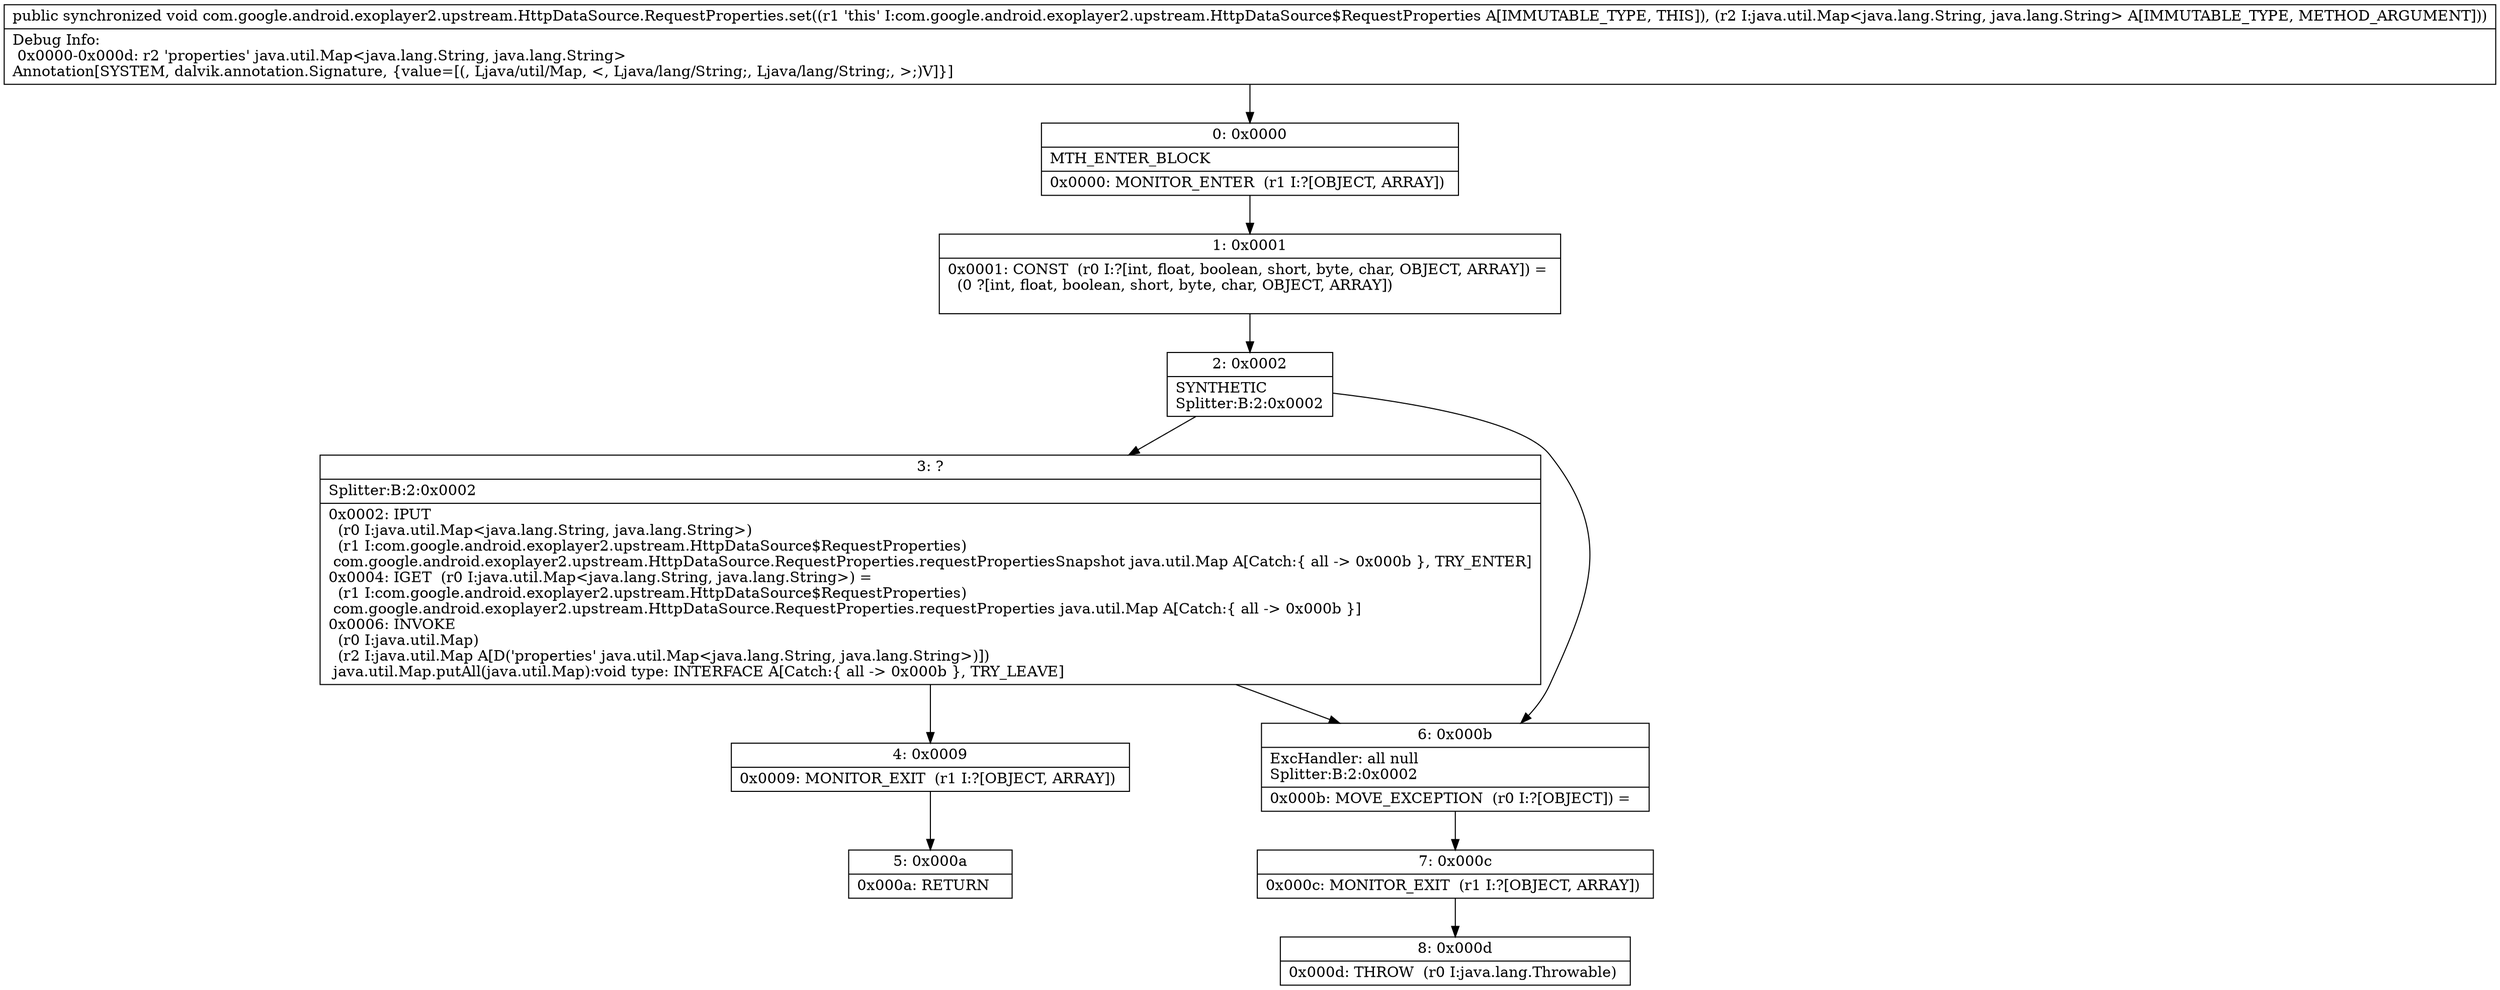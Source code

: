digraph "CFG forcom.google.android.exoplayer2.upstream.HttpDataSource.RequestProperties.set(Ljava\/util\/Map;)V" {
Node_0 [shape=record,label="{0\:\ 0x0000|MTH_ENTER_BLOCK\l|0x0000: MONITOR_ENTER  (r1 I:?[OBJECT, ARRAY]) \l}"];
Node_1 [shape=record,label="{1\:\ 0x0001|0x0001: CONST  (r0 I:?[int, float, boolean, short, byte, char, OBJECT, ARRAY]) = \l  (0 ?[int, float, boolean, short, byte, char, OBJECT, ARRAY])\l \l}"];
Node_2 [shape=record,label="{2\:\ 0x0002|SYNTHETIC\lSplitter:B:2:0x0002\l}"];
Node_3 [shape=record,label="{3\:\ ?|Splitter:B:2:0x0002\l|0x0002: IPUT  \l  (r0 I:java.util.Map\<java.lang.String, java.lang.String\>)\l  (r1 I:com.google.android.exoplayer2.upstream.HttpDataSource$RequestProperties)\l com.google.android.exoplayer2.upstream.HttpDataSource.RequestProperties.requestPropertiesSnapshot java.util.Map A[Catch:\{ all \-\> 0x000b \}, TRY_ENTER]\l0x0004: IGET  (r0 I:java.util.Map\<java.lang.String, java.lang.String\>) = \l  (r1 I:com.google.android.exoplayer2.upstream.HttpDataSource$RequestProperties)\l com.google.android.exoplayer2.upstream.HttpDataSource.RequestProperties.requestProperties java.util.Map A[Catch:\{ all \-\> 0x000b \}]\l0x0006: INVOKE  \l  (r0 I:java.util.Map)\l  (r2 I:java.util.Map A[D('properties' java.util.Map\<java.lang.String, java.lang.String\>)])\l java.util.Map.putAll(java.util.Map):void type: INTERFACE A[Catch:\{ all \-\> 0x000b \}, TRY_LEAVE]\l}"];
Node_4 [shape=record,label="{4\:\ 0x0009|0x0009: MONITOR_EXIT  (r1 I:?[OBJECT, ARRAY]) \l}"];
Node_5 [shape=record,label="{5\:\ 0x000a|0x000a: RETURN   \l}"];
Node_6 [shape=record,label="{6\:\ 0x000b|ExcHandler: all null\lSplitter:B:2:0x0002\l|0x000b: MOVE_EXCEPTION  (r0 I:?[OBJECT]) =  \l}"];
Node_7 [shape=record,label="{7\:\ 0x000c|0x000c: MONITOR_EXIT  (r1 I:?[OBJECT, ARRAY]) \l}"];
Node_8 [shape=record,label="{8\:\ 0x000d|0x000d: THROW  (r0 I:java.lang.Throwable) \l}"];
MethodNode[shape=record,label="{public synchronized void com.google.android.exoplayer2.upstream.HttpDataSource.RequestProperties.set((r1 'this' I:com.google.android.exoplayer2.upstream.HttpDataSource$RequestProperties A[IMMUTABLE_TYPE, THIS]), (r2 I:java.util.Map\<java.lang.String, java.lang.String\> A[IMMUTABLE_TYPE, METHOD_ARGUMENT]))  | Debug Info:\l  0x0000\-0x000d: r2 'properties' java.util.Map\<java.lang.String, java.lang.String\>\lAnnotation[SYSTEM, dalvik.annotation.Signature, \{value=[(, Ljava\/util\/Map, \<, Ljava\/lang\/String;, Ljava\/lang\/String;, \>;)V]\}]\l}"];
MethodNode -> Node_0;
Node_0 -> Node_1;
Node_1 -> Node_2;
Node_2 -> Node_3;
Node_2 -> Node_6;
Node_3 -> Node_4;
Node_3 -> Node_6;
Node_4 -> Node_5;
Node_6 -> Node_7;
Node_7 -> Node_8;
}

